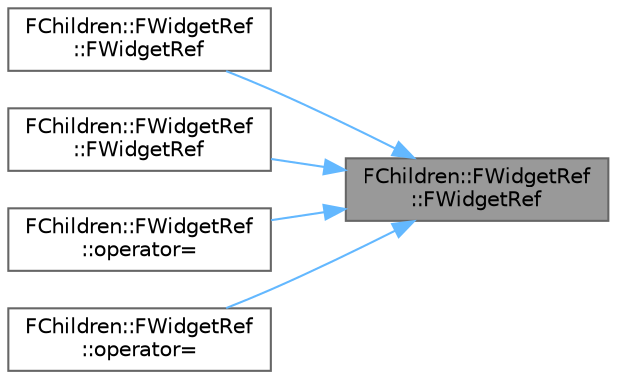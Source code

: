 digraph "FChildren::FWidgetRef::FWidgetRef"
{
 // INTERACTIVE_SVG=YES
 // LATEX_PDF_SIZE
  bgcolor="transparent";
  edge [fontname=Helvetica,fontsize=10,labelfontname=Helvetica,labelfontsize=10];
  node [fontname=Helvetica,fontsize=10,shape=box,height=0.2,width=0.4];
  rankdir="RL";
  Node1 [id="Node000001",label="FChildren::FWidgetRef\l::FWidgetRef",height=0.2,width=0.4,color="gray40", fillcolor="grey60", style="filled", fontcolor="black",tooltip=" "];
  Node1 -> Node2 [id="edge1_Node000001_Node000002",dir="back",color="steelblue1",style="solid",tooltip=" "];
  Node2 [id="Node000002",label="FChildren::FWidgetRef\l::FWidgetRef",height=0.2,width=0.4,color="grey40", fillcolor="white", style="filled",URL="$d0/df4/structFChildren_1_1FWidgetRef.html#aad380524dfc680fa4efc1ac0d422f477",tooltip=" "];
  Node1 -> Node3 [id="edge2_Node000001_Node000003",dir="back",color="steelblue1",style="solid",tooltip=" "];
  Node3 [id="Node000003",label="FChildren::FWidgetRef\l::FWidgetRef",height=0.2,width=0.4,color="grey40", fillcolor="white", style="filled",URL="$d0/df4/structFChildren_1_1FWidgetRef.html#a61cf63961b5483a28af64381465d4525",tooltip=" "];
  Node1 -> Node4 [id="edge3_Node000001_Node000004",dir="back",color="steelblue1",style="solid",tooltip=" "];
  Node4 [id="Node000004",label="FChildren::FWidgetRef\l::operator=",height=0.2,width=0.4,color="grey40", fillcolor="white", style="filled",URL="$d0/df4/structFChildren_1_1FWidgetRef.html#a4204b18a41be0da212e01d30730870e4",tooltip=" "];
  Node1 -> Node5 [id="edge4_Node000001_Node000005",dir="back",color="steelblue1",style="solid",tooltip=" "];
  Node5 [id="Node000005",label="FChildren::FWidgetRef\l::operator=",height=0.2,width=0.4,color="grey40", fillcolor="white", style="filled",URL="$d0/df4/structFChildren_1_1FWidgetRef.html#a8f50eec6109b09bb89a8eef01cedde88",tooltip=" "];
}
